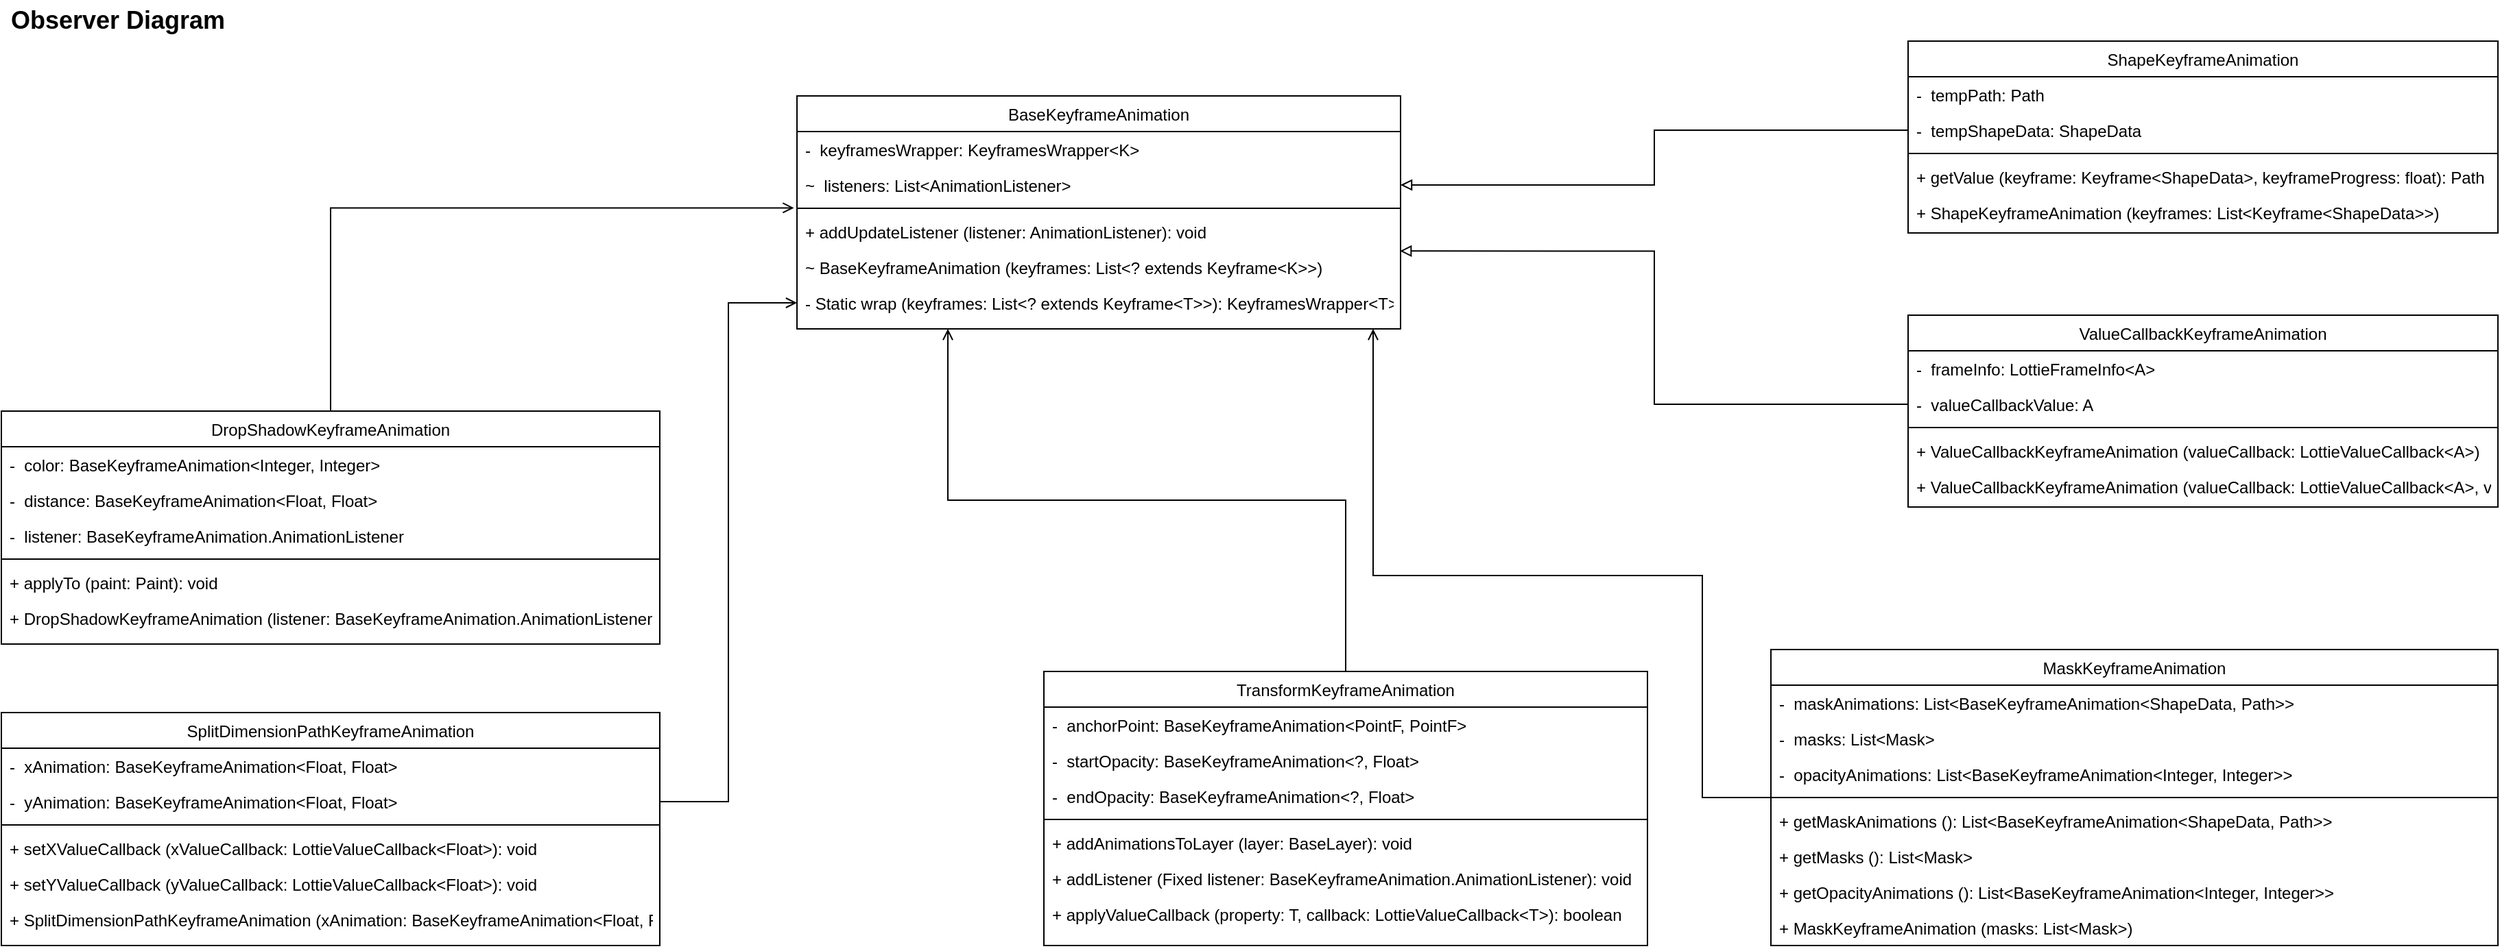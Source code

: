 <mxfile version="15.7.3" type="github">
  <diagram id="C5RBs43oDa-KdzZeNtuy" name="Page-1">
    <mxGraphModel dx="3555" dy="1965" grid="1" gridSize="10" guides="1" tooltips="1" connect="1" arrows="1" fold="1" page="1" pageScale="1" pageWidth="1169" pageHeight="827" math="0" shadow="0">
      <root>
        <mxCell id="WIyWlLk6GJQsqaUBKTNV-0" />
        <mxCell id="WIyWlLk6GJQsqaUBKTNV-1" parent="WIyWlLk6GJQsqaUBKTNV-0" />
        <mxCell id="JPSFBGjOKT_y121djtkQ-2" value="BaseKeyframeAnimation" style="swimlane;fontStyle=0;align=center;verticalAlign=top;childLayout=stackLayout;horizontal=1;startSize=26;horizontalStack=0;resizeParent=1;resizeLast=0;collapsible=1;marginBottom=0;rounded=0;shadow=0;strokeWidth=1;" vertex="1" parent="WIyWlLk6GJQsqaUBKTNV-1">
          <mxGeometry x="820" y="124" width="440" height="170" as="geometry">
            <mxRectangle x="550" y="140" width="160" height="26" as="alternateBounds" />
          </mxGeometry>
        </mxCell>
        <mxCell id="JPSFBGjOKT_y121djtkQ-3" value="-  keyframesWrapper: KeyframesWrapper&lt;K&gt; " style="text;align=left;verticalAlign=top;spacingLeft=4;spacingRight=4;overflow=hidden;rotatable=0;points=[[0,0.5],[1,0.5]];portConstraint=eastwest;" vertex="1" parent="JPSFBGjOKT_y121djtkQ-2">
          <mxGeometry y="26" width="440" height="26" as="geometry" />
        </mxCell>
        <mxCell id="JPSFBGjOKT_y121djtkQ-4" value="~  listeners: List&lt;AnimationListener&gt; " style="text;align=left;verticalAlign=top;spacingLeft=4;spacingRight=4;overflow=hidden;rotatable=0;points=[[0,0.5],[1,0.5]];portConstraint=eastwest;rounded=0;shadow=0;html=0;" vertex="1" parent="JPSFBGjOKT_y121djtkQ-2">
          <mxGeometry y="52" width="440" height="26" as="geometry" />
        </mxCell>
        <mxCell id="JPSFBGjOKT_y121djtkQ-5" value="" style="line;html=1;strokeWidth=1;align=left;verticalAlign=middle;spacingTop=-1;spacingLeft=3;spacingRight=3;rotatable=0;labelPosition=right;points=[];portConstraint=eastwest;" vertex="1" parent="JPSFBGjOKT_y121djtkQ-2">
          <mxGeometry y="78" width="440" height="8" as="geometry" />
        </mxCell>
        <mxCell id="JPSFBGjOKT_y121djtkQ-6" value="+ addUpdateListener (listener: AnimationListener): void" style="text;align=left;verticalAlign=top;spacingLeft=4;spacingRight=4;overflow=hidden;rotatable=0;points=[[0,0.5],[1,0.5]];portConstraint=eastwest;rounded=0;shadow=0;html=0;" vertex="1" parent="JPSFBGjOKT_y121djtkQ-2">
          <mxGeometry y="86" width="440" height="26" as="geometry" />
        </mxCell>
        <mxCell id="JPSFBGjOKT_y121djtkQ-7" value="~ BaseKeyframeAnimation (keyframes: List&lt;? extends Keyframe&lt;K&gt;&gt;)" style="text;align=left;verticalAlign=top;spacingLeft=4;spacingRight=4;overflow=hidden;rotatable=0;points=[[0,0.5],[1,0.5]];portConstraint=eastwest;" vertex="1" parent="JPSFBGjOKT_y121djtkQ-2">
          <mxGeometry y="112" width="440" height="26" as="geometry" />
        </mxCell>
        <mxCell id="JPSFBGjOKT_y121djtkQ-20" value="- Static wrap (keyframes: List&lt;? extends Keyframe&lt;T&gt;&gt;): KeyframesWrapper&lt;T&gt;" style="text;align=left;verticalAlign=top;spacingLeft=4;spacingRight=4;overflow=hidden;rotatable=0;points=[[0,0.5],[1,0.5]];portConstraint=eastwest;" vertex="1" parent="JPSFBGjOKT_y121djtkQ-2">
          <mxGeometry y="138" width="440" height="26" as="geometry" />
        </mxCell>
        <mxCell id="JPSFBGjOKT_y121djtkQ-9" value="Observer Diagram" style="text;html=1;strokeColor=none;fillColor=none;align=center;verticalAlign=middle;whiteSpace=wrap;rounded=0;fontSize=18;fontStyle=1" vertex="1" parent="WIyWlLk6GJQsqaUBKTNV-1">
          <mxGeometry x="240" y="54" width="170" height="30" as="geometry" />
        </mxCell>
        <mxCell id="JPSFBGjOKT_y121djtkQ-76" style="edgeStyle=orthogonalEdgeStyle;rounded=0;orthogonalLoop=1;jettySize=auto;html=1;endArrow=open;endFill=0;entryX=0.25;entryY=1;entryDx=0;entryDy=0;" edge="1" parent="WIyWlLk6GJQsqaUBKTNV-1" source="JPSFBGjOKT_y121djtkQ-21" target="JPSFBGjOKT_y121djtkQ-2">
          <mxGeometry relative="1" as="geometry">
            <mxPoint x="1460" y="364" as="targetPoint" />
          </mxGeometry>
        </mxCell>
        <mxCell id="JPSFBGjOKT_y121djtkQ-21" value="TransformKeyframeAnimation" style="swimlane;fontStyle=0;align=center;verticalAlign=top;childLayout=stackLayout;horizontal=1;startSize=26;horizontalStack=0;resizeParent=1;resizeLast=0;collapsible=1;marginBottom=0;rounded=0;shadow=0;strokeWidth=1;" vertex="1" parent="WIyWlLk6GJQsqaUBKTNV-1">
          <mxGeometry x="1000" y="544" width="440" height="200" as="geometry">
            <mxRectangle x="550" y="140" width="160" height="26" as="alternateBounds" />
          </mxGeometry>
        </mxCell>
        <mxCell id="JPSFBGjOKT_y121djtkQ-22" value="-  anchorPoint: BaseKeyframeAnimation&lt;PointF, PointF&gt;" style="text;align=left;verticalAlign=top;spacingLeft=4;spacingRight=4;overflow=hidden;rotatable=0;points=[[0,0.5],[1,0.5]];portConstraint=eastwest;" vertex="1" parent="JPSFBGjOKT_y121djtkQ-21">
          <mxGeometry y="26" width="440" height="26" as="geometry" />
        </mxCell>
        <mxCell id="JPSFBGjOKT_y121djtkQ-29" value="-  startOpacity: BaseKeyframeAnimation&lt;?, Float&gt;" style="text;align=left;verticalAlign=top;spacingLeft=4;spacingRight=4;overflow=hidden;rotatable=0;points=[[0,0.5],[1,0.5]];portConstraint=eastwest;rounded=0;shadow=0;html=0;" vertex="1" parent="JPSFBGjOKT_y121djtkQ-21">
          <mxGeometry y="52" width="440" height="26" as="geometry" />
        </mxCell>
        <mxCell id="JPSFBGjOKT_y121djtkQ-23" value="-  endOpacity: BaseKeyframeAnimation&lt;?, Float&gt;" style="text;align=left;verticalAlign=top;spacingLeft=4;spacingRight=4;overflow=hidden;rotatable=0;points=[[0,0.5],[1,0.5]];portConstraint=eastwest;rounded=0;shadow=0;html=0;" vertex="1" parent="JPSFBGjOKT_y121djtkQ-21">
          <mxGeometry y="78" width="440" height="26" as="geometry" />
        </mxCell>
        <mxCell id="JPSFBGjOKT_y121djtkQ-24" value="" style="line;html=1;strokeWidth=1;align=left;verticalAlign=middle;spacingTop=-1;spacingLeft=3;spacingRight=3;rotatable=0;labelPosition=right;points=[];portConstraint=eastwest;" vertex="1" parent="JPSFBGjOKT_y121djtkQ-21">
          <mxGeometry y="104" width="440" height="8" as="geometry" />
        </mxCell>
        <mxCell id="JPSFBGjOKT_y121djtkQ-25" value="+ addAnimationsToLayer (layer: BaseLayer): void" style="text;align=left;verticalAlign=top;spacingLeft=4;spacingRight=4;overflow=hidden;rotatable=0;points=[[0,0.5],[1,0.5]];portConstraint=eastwest;rounded=0;shadow=0;html=0;" vertex="1" parent="JPSFBGjOKT_y121djtkQ-21">
          <mxGeometry y="112" width="440" height="26" as="geometry" />
        </mxCell>
        <mxCell id="JPSFBGjOKT_y121djtkQ-26" value="+ addListener (Fixed listener: BaseKeyframeAnimation.AnimationListener): void" style="text;align=left;verticalAlign=top;spacingLeft=4;spacingRight=4;overflow=hidden;rotatable=0;points=[[0,0.5],[1,0.5]];portConstraint=eastwest;" vertex="1" parent="JPSFBGjOKT_y121djtkQ-21">
          <mxGeometry y="138" width="440" height="26" as="geometry" />
        </mxCell>
        <mxCell id="JPSFBGjOKT_y121djtkQ-27" value="+ applyValueCallback (property: T, callback: LottieValueCallback&lt;T&gt;): boolean" style="text;align=left;verticalAlign=top;spacingLeft=4;spacingRight=4;overflow=hidden;rotatable=0;points=[[0,0.5],[1,0.5]];portConstraint=eastwest;" vertex="1" parent="JPSFBGjOKT_y121djtkQ-21">
          <mxGeometry y="164" width="440" height="26" as="geometry" />
        </mxCell>
        <mxCell id="JPSFBGjOKT_y121djtkQ-75" style="edgeStyle=orthogonalEdgeStyle;rounded=0;orthogonalLoop=1;jettySize=auto;html=1;entryX=-0.005;entryY=-0.165;entryDx=0;entryDy=0;endArrow=open;endFill=0;entryPerimeter=0;" edge="1" parent="WIyWlLk6GJQsqaUBKTNV-1" source="JPSFBGjOKT_y121djtkQ-31" target="JPSFBGjOKT_y121djtkQ-6">
          <mxGeometry relative="1" as="geometry" />
        </mxCell>
        <mxCell id="JPSFBGjOKT_y121djtkQ-31" value="DropShadowKeyframeAnimation" style="swimlane;fontStyle=0;align=center;verticalAlign=top;childLayout=stackLayout;horizontal=1;startSize=26;horizontalStack=0;resizeParent=1;resizeLast=0;collapsible=1;marginBottom=0;rounded=0;shadow=0;strokeWidth=1;" vertex="1" parent="WIyWlLk6GJQsqaUBKTNV-1">
          <mxGeometry x="240" y="354" width="480" height="170" as="geometry">
            <mxRectangle x="550" y="140" width="160" height="26" as="alternateBounds" />
          </mxGeometry>
        </mxCell>
        <mxCell id="JPSFBGjOKT_y121djtkQ-32" value="-  color: BaseKeyframeAnimation&lt;Integer, Integer&gt; " style="text;align=left;verticalAlign=top;spacingLeft=4;spacingRight=4;overflow=hidden;rotatable=0;points=[[0,0.5],[1,0.5]];portConstraint=eastwest;" vertex="1" parent="JPSFBGjOKT_y121djtkQ-31">
          <mxGeometry y="26" width="480" height="26" as="geometry" />
        </mxCell>
        <mxCell id="JPSFBGjOKT_y121djtkQ-33" value="-  distance: BaseKeyframeAnimation&lt;Float, Float&gt;" style="text;align=left;verticalAlign=top;spacingLeft=4;spacingRight=4;overflow=hidden;rotatable=0;points=[[0,0.5],[1,0.5]];portConstraint=eastwest;rounded=0;shadow=0;html=0;" vertex="1" parent="JPSFBGjOKT_y121djtkQ-31">
          <mxGeometry y="52" width="480" height="26" as="geometry" />
        </mxCell>
        <mxCell id="JPSFBGjOKT_y121djtkQ-34" value="-  listener: BaseKeyframeAnimation.AnimationListener " style="text;align=left;verticalAlign=top;spacingLeft=4;spacingRight=4;overflow=hidden;rotatable=0;points=[[0,0.5],[1,0.5]];portConstraint=eastwest;rounded=0;shadow=0;html=0;" vertex="1" parent="JPSFBGjOKT_y121djtkQ-31">
          <mxGeometry y="78" width="480" height="26" as="geometry" />
        </mxCell>
        <mxCell id="JPSFBGjOKT_y121djtkQ-35" value="" style="line;html=1;strokeWidth=1;align=left;verticalAlign=middle;spacingTop=-1;spacingLeft=3;spacingRight=3;rotatable=0;labelPosition=right;points=[];portConstraint=eastwest;" vertex="1" parent="JPSFBGjOKT_y121djtkQ-31">
          <mxGeometry y="104" width="480" height="8" as="geometry" />
        </mxCell>
        <mxCell id="JPSFBGjOKT_y121djtkQ-36" value="+ applyTo (paint: Paint): void" style="text;align=left;verticalAlign=top;spacingLeft=4;spacingRight=4;overflow=hidden;rotatable=0;points=[[0,0.5],[1,0.5]];portConstraint=eastwest;rounded=0;shadow=0;html=0;" vertex="1" parent="JPSFBGjOKT_y121djtkQ-31">
          <mxGeometry y="112" width="480" height="26" as="geometry" />
        </mxCell>
        <mxCell id="JPSFBGjOKT_y121djtkQ-37" value="+ DropShadowKeyframeAnimation (listener: BaseKeyframeAnimation.AnimationListener, layer: BaseLayer, dropShadowEffect: DropShadowEffect)" style="text;align=left;verticalAlign=top;spacingLeft=4;spacingRight=4;overflow=hidden;rotatable=0;points=[[0,0.5],[1,0.5]];portConstraint=eastwest;" vertex="1" parent="JPSFBGjOKT_y121djtkQ-31">
          <mxGeometry y="138" width="480" height="26" as="geometry" />
        </mxCell>
        <mxCell id="JPSFBGjOKT_y121djtkQ-81" style="edgeStyle=orthogonalEdgeStyle;rounded=0;orthogonalLoop=1;jettySize=auto;html=1;endArrow=open;endFill=0;" edge="1" parent="WIyWlLk6GJQsqaUBKTNV-1" source="JPSFBGjOKT_y121djtkQ-39">
          <mxGeometry relative="1" as="geometry">
            <mxPoint x="1240" y="294" as="targetPoint" />
            <Array as="points">
              <mxPoint x="1480" y="636" />
              <mxPoint x="1480" y="474" />
              <mxPoint x="1240" y="474" />
            </Array>
          </mxGeometry>
        </mxCell>
        <mxCell id="JPSFBGjOKT_y121djtkQ-39" value="MaskKeyframeAnimation" style="swimlane;fontStyle=0;align=center;verticalAlign=top;childLayout=stackLayout;horizontal=1;startSize=26;horizontalStack=0;resizeParent=1;resizeLast=0;collapsible=1;marginBottom=0;rounded=0;shadow=0;strokeWidth=1;" vertex="1" parent="WIyWlLk6GJQsqaUBKTNV-1">
          <mxGeometry x="1530" y="528" width="530" height="216" as="geometry">
            <mxRectangle x="550" y="140" width="160" height="26" as="alternateBounds" />
          </mxGeometry>
        </mxCell>
        <mxCell id="JPSFBGjOKT_y121djtkQ-40" value="-  maskAnimations: List&lt;BaseKeyframeAnimation&lt;ShapeData, Path&gt;&gt; " style="text;align=left;verticalAlign=top;spacingLeft=4;spacingRight=4;overflow=hidden;rotatable=0;points=[[0,0.5],[1,0.5]];portConstraint=eastwest;" vertex="1" parent="JPSFBGjOKT_y121djtkQ-39">
          <mxGeometry y="26" width="530" height="26" as="geometry" />
        </mxCell>
        <mxCell id="JPSFBGjOKT_y121djtkQ-41" value="-  masks: List&lt;Mask&gt; " style="text;align=left;verticalAlign=top;spacingLeft=4;spacingRight=4;overflow=hidden;rotatable=0;points=[[0,0.5],[1,0.5]];portConstraint=eastwest;rounded=0;shadow=0;html=0;" vertex="1" parent="JPSFBGjOKT_y121djtkQ-39">
          <mxGeometry y="52" width="530" height="26" as="geometry" />
        </mxCell>
        <mxCell id="JPSFBGjOKT_y121djtkQ-42" value="-  opacityAnimations: List&lt;BaseKeyframeAnimation&lt;Integer, Integer&gt;&gt; " style="text;align=left;verticalAlign=top;spacingLeft=4;spacingRight=4;overflow=hidden;rotatable=0;points=[[0,0.5],[1,0.5]];portConstraint=eastwest;rounded=0;shadow=0;html=0;" vertex="1" parent="JPSFBGjOKT_y121djtkQ-39">
          <mxGeometry y="78" width="530" height="26" as="geometry" />
        </mxCell>
        <mxCell id="JPSFBGjOKT_y121djtkQ-43" value="" style="line;html=1;strokeWidth=1;align=left;verticalAlign=middle;spacingTop=-1;spacingLeft=3;spacingRight=3;rotatable=0;labelPosition=right;points=[];portConstraint=eastwest;" vertex="1" parent="JPSFBGjOKT_y121djtkQ-39">
          <mxGeometry y="104" width="530" height="8" as="geometry" />
        </mxCell>
        <mxCell id="JPSFBGjOKT_y121djtkQ-44" value="+ getMaskAnimations (): List&lt;BaseKeyframeAnimation&lt;ShapeData, Path&gt;&gt;" style="text;align=left;verticalAlign=top;spacingLeft=4;spacingRight=4;overflow=hidden;rotatable=0;points=[[0,0.5],[1,0.5]];portConstraint=eastwest;rounded=0;shadow=0;html=0;" vertex="1" parent="JPSFBGjOKT_y121djtkQ-39">
          <mxGeometry y="112" width="530" height="26" as="geometry" />
        </mxCell>
        <mxCell id="JPSFBGjOKT_y121djtkQ-45" value="+ getMasks (): List&lt;Mask&gt;" style="text;align=left;verticalAlign=top;spacingLeft=4;spacingRight=4;overflow=hidden;rotatable=0;points=[[0,0.5],[1,0.5]];portConstraint=eastwest;" vertex="1" parent="JPSFBGjOKT_y121djtkQ-39">
          <mxGeometry y="138" width="530" height="26" as="geometry" />
        </mxCell>
        <mxCell id="JPSFBGjOKT_y121djtkQ-46" value="+ getOpacityAnimations (): List&lt;BaseKeyframeAnimation&lt;Integer, Integer&gt;&gt;" style="text;align=left;verticalAlign=top;spacingLeft=4;spacingRight=4;overflow=hidden;rotatable=0;points=[[0,0.5],[1,0.5]];portConstraint=eastwest;" vertex="1" parent="JPSFBGjOKT_y121djtkQ-39">
          <mxGeometry y="164" width="530" height="26" as="geometry" />
        </mxCell>
        <mxCell id="JPSFBGjOKT_y121djtkQ-49" value="+ MaskKeyframeAnimation (masks: List&lt;Mask&gt;)" style="text;align=left;verticalAlign=top;spacingLeft=4;spacingRight=4;overflow=hidden;rotatable=0;points=[[0,0.5],[1,0.5]];portConstraint=eastwest;" vertex="1" parent="JPSFBGjOKT_y121djtkQ-39">
          <mxGeometry y="190" width="530" height="26" as="geometry" />
        </mxCell>
        <mxCell id="JPSFBGjOKT_y121djtkQ-51" value="SplitDimensionPathKeyframeAnimation" style="swimlane;fontStyle=0;align=center;verticalAlign=top;childLayout=stackLayout;horizontal=1;startSize=26;horizontalStack=0;resizeParent=1;resizeLast=0;collapsible=1;marginBottom=0;rounded=0;shadow=0;strokeWidth=1;" vertex="1" parent="WIyWlLk6GJQsqaUBKTNV-1">
          <mxGeometry x="240" y="574" width="480" height="170" as="geometry">
            <mxRectangle x="550" y="140" width="160" height="26" as="alternateBounds" />
          </mxGeometry>
        </mxCell>
        <mxCell id="JPSFBGjOKT_y121djtkQ-52" value="-  xAnimation: BaseKeyframeAnimation&lt;Float, Float&gt; " style="text;align=left;verticalAlign=top;spacingLeft=4;spacingRight=4;overflow=hidden;rotatable=0;points=[[0,0.5],[1,0.5]];portConstraint=eastwest;" vertex="1" parent="JPSFBGjOKT_y121djtkQ-51">
          <mxGeometry y="26" width="480" height="26" as="geometry" />
        </mxCell>
        <mxCell id="JPSFBGjOKT_y121djtkQ-53" value="-  yAnimation: BaseKeyframeAnimation&lt;Float, Float&gt; " style="text;align=left;verticalAlign=top;spacingLeft=4;spacingRight=4;overflow=hidden;rotatable=0;points=[[0,0.5],[1,0.5]];portConstraint=eastwest;rounded=0;shadow=0;html=0;" vertex="1" parent="JPSFBGjOKT_y121djtkQ-51">
          <mxGeometry y="52" width="480" height="26" as="geometry" />
        </mxCell>
        <mxCell id="JPSFBGjOKT_y121djtkQ-55" value="" style="line;html=1;strokeWidth=1;align=left;verticalAlign=middle;spacingTop=-1;spacingLeft=3;spacingRight=3;rotatable=0;labelPosition=right;points=[];portConstraint=eastwest;" vertex="1" parent="JPSFBGjOKT_y121djtkQ-51">
          <mxGeometry y="78" width="480" height="8" as="geometry" />
        </mxCell>
        <mxCell id="JPSFBGjOKT_y121djtkQ-56" value="+ setXValueCallback (xValueCallback: LottieValueCallback&lt;Float&gt;): void" style="text;align=left;verticalAlign=top;spacingLeft=4;spacingRight=4;overflow=hidden;rotatable=0;points=[[0,0.5],[1,0.5]];portConstraint=eastwest;rounded=0;shadow=0;html=0;" vertex="1" parent="JPSFBGjOKT_y121djtkQ-51">
          <mxGeometry y="86" width="480" height="26" as="geometry" />
        </mxCell>
        <mxCell id="JPSFBGjOKT_y121djtkQ-57" value="+ setYValueCallback (yValueCallback: LottieValueCallback&lt;Float&gt;): void" style="text;align=left;verticalAlign=top;spacingLeft=4;spacingRight=4;overflow=hidden;rotatable=0;points=[[0,0.5],[1,0.5]];portConstraint=eastwest;" vertex="1" parent="JPSFBGjOKT_y121djtkQ-51">
          <mxGeometry y="112" width="480" height="26" as="geometry" />
        </mxCell>
        <mxCell id="JPSFBGjOKT_y121djtkQ-58" value="+ SplitDimensionPathKeyframeAnimation (xAnimation: BaseKeyframeAnimation&lt;Float, Float&gt;, yAnimation: BaseKeyframeAnimation&lt;Float, Float&gt;)" style="text;align=left;verticalAlign=top;spacingLeft=4;spacingRight=4;overflow=hidden;rotatable=0;points=[[0,0.5],[1,0.5]];portConstraint=eastwest;" vertex="1" parent="JPSFBGjOKT_y121djtkQ-51">
          <mxGeometry y="138" width="480" height="26" as="geometry" />
        </mxCell>
        <mxCell id="JPSFBGjOKT_y121djtkQ-59" value="ShapeKeyframeAnimation" style="swimlane;fontStyle=0;align=center;verticalAlign=top;childLayout=stackLayout;horizontal=1;startSize=26;horizontalStack=0;resizeParent=1;resizeLast=0;collapsible=1;marginBottom=0;rounded=0;shadow=0;strokeWidth=1;" vertex="1" parent="WIyWlLk6GJQsqaUBKTNV-1">
          <mxGeometry x="1630" y="84" width="430" height="140" as="geometry">
            <mxRectangle x="550" y="140" width="160" height="26" as="alternateBounds" />
          </mxGeometry>
        </mxCell>
        <mxCell id="JPSFBGjOKT_y121djtkQ-60" value="-  tempPath: Path " style="text;align=left;verticalAlign=top;spacingLeft=4;spacingRight=4;overflow=hidden;rotatable=0;points=[[0,0.5],[1,0.5]];portConstraint=eastwest;" vertex="1" parent="JPSFBGjOKT_y121djtkQ-59">
          <mxGeometry y="26" width="430" height="26" as="geometry" />
        </mxCell>
        <mxCell id="JPSFBGjOKT_y121djtkQ-61" value="-  tempShapeData: ShapeData " style="text;align=left;verticalAlign=top;spacingLeft=4;spacingRight=4;overflow=hidden;rotatable=0;points=[[0,0.5],[1,0.5]];portConstraint=eastwest;rounded=0;shadow=0;html=0;" vertex="1" parent="JPSFBGjOKT_y121djtkQ-59">
          <mxGeometry y="52" width="430" height="26" as="geometry" />
        </mxCell>
        <mxCell id="JPSFBGjOKT_y121djtkQ-63" value="" style="line;html=1;strokeWidth=1;align=left;verticalAlign=middle;spacingTop=-1;spacingLeft=3;spacingRight=3;rotatable=0;labelPosition=right;points=[];portConstraint=eastwest;" vertex="1" parent="JPSFBGjOKT_y121djtkQ-59">
          <mxGeometry y="78" width="430" height="8" as="geometry" />
        </mxCell>
        <mxCell id="JPSFBGjOKT_y121djtkQ-64" value="+ getValue (keyframe: Keyframe&lt;ShapeData&gt;, keyframeProgress: float): Path" style="text;align=left;verticalAlign=top;spacingLeft=4;spacingRight=4;overflow=hidden;rotatable=0;points=[[0,0.5],[1,0.5]];portConstraint=eastwest;rounded=0;shadow=0;html=0;" vertex="1" parent="JPSFBGjOKT_y121djtkQ-59">
          <mxGeometry y="86" width="430" height="26" as="geometry" />
        </mxCell>
        <mxCell id="JPSFBGjOKT_y121djtkQ-65" value="+ ShapeKeyframeAnimation (keyframes: List&lt;Keyframe&lt;ShapeData&gt;&gt;)" style="text;align=left;verticalAlign=top;spacingLeft=4;spacingRight=4;overflow=hidden;rotatable=0;points=[[0,0.5],[1,0.5]];portConstraint=eastwest;" vertex="1" parent="JPSFBGjOKT_y121djtkQ-59">
          <mxGeometry y="112" width="430" height="26" as="geometry" />
        </mxCell>
        <mxCell id="JPSFBGjOKT_y121djtkQ-69" value="ValueCallbackKeyframeAnimation" style="swimlane;fontStyle=0;align=center;verticalAlign=top;childLayout=stackLayout;horizontal=1;startSize=26;horizontalStack=0;resizeParent=1;resizeLast=0;collapsible=1;marginBottom=0;rounded=0;shadow=0;strokeWidth=1;" vertex="1" parent="WIyWlLk6GJQsqaUBKTNV-1">
          <mxGeometry x="1630" y="284" width="430" height="140" as="geometry">
            <mxRectangle x="550" y="140" width="160" height="26" as="alternateBounds" />
          </mxGeometry>
        </mxCell>
        <mxCell id="JPSFBGjOKT_y121djtkQ-70" value="-  frameInfo: LottieFrameInfo&lt;A&gt; " style="text;align=left;verticalAlign=top;spacingLeft=4;spacingRight=4;overflow=hidden;rotatable=0;points=[[0,0.5],[1,0.5]];portConstraint=eastwest;" vertex="1" parent="JPSFBGjOKT_y121djtkQ-69">
          <mxGeometry y="26" width="430" height="26" as="geometry" />
        </mxCell>
        <mxCell id="JPSFBGjOKT_y121djtkQ-71" value="-  valueCallbackValue: A " style="text;align=left;verticalAlign=top;spacingLeft=4;spacingRight=4;overflow=hidden;rotatable=0;points=[[0,0.5],[1,0.5]];portConstraint=eastwest;rounded=0;shadow=0;html=0;" vertex="1" parent="JPSFBGjOKT_y121djtkQ-69">
          <mxGeometry y="52" width="430" height="26" as="geometry" />
        </mxCell>
        <mxCell id="JPSFBGjOKT_y121djtkQ-72" value="" style="line;html=1;strokeWidth=1;align=left;verticalAlign=middle;spacingTop=-1;spacingLeft=3;spacingRight=3;rotatable=0;labelPosition=right;points=[];portConstraint=eastwest;" vertex="1" parent="JPSFBGjOKT_y121djtkQ-69">
          <mxGeometry y="78" width="430" height="8" as="geometry" />
        </mxCell>
        <mxCell id="JPSFBGjOKT_y121djtkQ-73" value="+ ValueCallbackKeyframeAnimation (valueCallback: LottieValueCallback&lt;A&gt;)" style="text;align=left;verticalAlign=top;spacingLeft=4;spacingRight=4;overflow=hidden;rotatable=0;points=[[0,0.5],[1,0.5]];portConstraint=eastwest;rounded=0;shadow=0;html=0;" vertex="1" parent="JPSFBGjOKT_y121djtkQ-69">
          <mxGeometry y="86" width="430" height="26" as="geometry" />
        </mxCell>
        <mxCell id="JPSFBGjOKT_y121djtkQ-74" value="+ ValueCallbackKeyframeAnimation (valueCallback: LottieValueCallback&lt;A&gt;, valueCallbackValue: A)" style="text;align=left;verticalAlign=top;spacingLeft=4;spacingRight=4;overflow=hidden;rotatable=0;points=[[0,0.5],[1,0.5]];portConstraint=eastwest;" vertex="1" parent="JPSFBGjOKT_y121djtkQ-69">
          <mxGeometry y="112" width="430" height="26" as="geometry" />
        </mxCell>
        <mxCell id="JPSFBGjOKT_y121djtkQ-79" style="edgeStyle=orthogonalEdgeStyle;rounded=0;orthogonalLoop=1;jettySize=auto;html=1;entryX=0;entryY=0.5;entryDx=0;entryDy=0;endArrow=open;endFill=0;" edge="1" parent="WIyWlLk6GJQsqaUBKTNV-1" source="JPSFBGjOKT_y121djtkQ-53" target="JPSFBGjOKT_y121djtkQ-20">
          <mxGeometry relative="1" as="geometry" />
        </mxCell>
        <mxCell id="JPSFBGjOKT_y121djtkQ-82" style="edgeStyle=orthogonalEdgeStyle;rounded=0;orthogonalLoop=1;jettySize=auto;html=1;endArrow=block;endFill=0;" edge="1" parent="WIyWlLk6GJQsqaUBKTNV-1" source="JPSFBGjOKT_y121djtkQ-61" target="JPSFBGjOKT_y121djtkQ-4">
          <mxGeometry relative="1" as="geometry" />
        </mxCell>
        <mxCell id="JPSFBGjOKT_y121djtkQ-83" style="edgeStyle=orthogonalEdgeStyle;rounded=0;orthogonalLoop=1;jettySize=auto;html=1;entryX=0.999;entryY=0.045;entryDx=0;entryDy=0;entryPerimeter=0;endArrow=block;endFill=0;" edge="1" parent="WIyWlLk6GJQsqaUBKTNV-1" source="JPSFBGjOKT_y121djtkQ-71" target="JPSFBGjOKT_y121djtkQ-7">
          <mxGeometry relative="1" as="geometry" />
        </mxCell>
      </root>
    </mxGraphModel>
  </diagram>
</mxfile>

